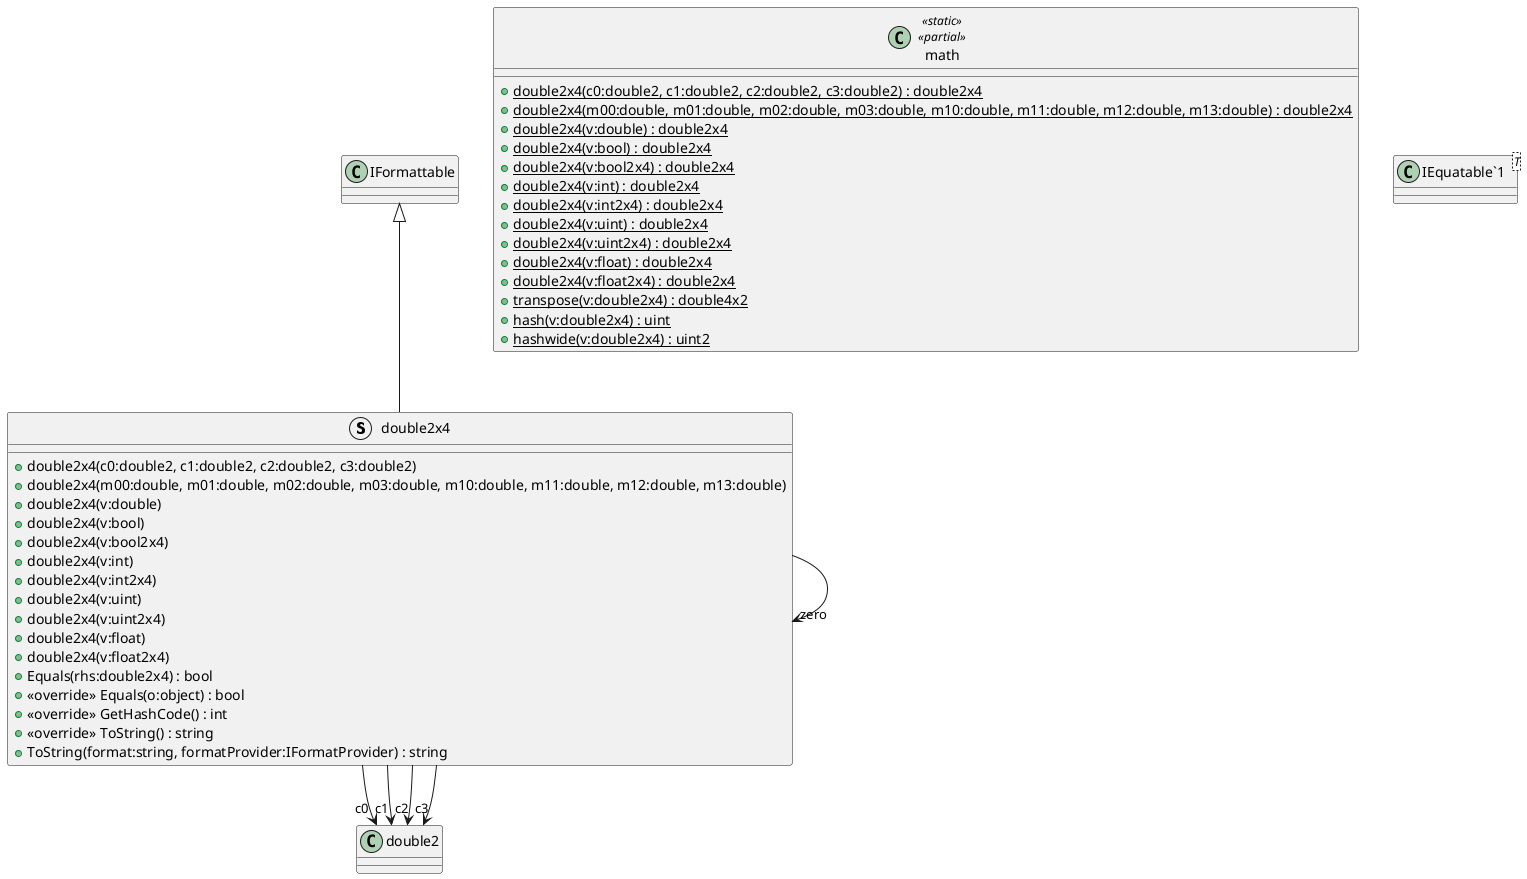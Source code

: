@startuml
struct double2x4 {
    + double2x4(c0:double2, c1:double2, c2:double2, c3:double2)
    + double2x4(m00:double, m01:double, m02:double, m03:double, m10:double, m11:double, m12:double, m13:double)
    + double2x4(v:double)
    + double2x4(v:bool)
    + double2x4(v:bool2x4)
    + double2x4(v:int)
    + double2x4(v:int2x4)
    + double2x4(v:uint)
    + double2x4(v:uint2x4)
    + double2x4(v:float)
    + double2x4(v:float2x4)
    + Equals(rhs:double2x4) : bool
    + <<override>> Equals(o:object) : bool
    + <<override>> GetHashCode() : int
    + <<override>> ToString() : string
    + ToString(format:string, formatProvider:IFormatProvider) : string
}
class math <<static>> <<partial>> {
    + {static} double2x4(c0:double2, c1:double2, c2:double2, c3:double2) : double2x4
    + {static} double2x4(m00:double, m01:double, m02:double, m03:double, m10:double, m11:double, m12:double, m13:double) : double2x4
    + {static} double2x4(v:double) : double2x4
    + {static} double2x4(v:bool) : double2x4
    + {static} double2x4(v:bool2x4) : double2x4
    + {static} double2x4(v:int) : double2x4
    + {static} double2x4(v:int2x4) : double2x4
    + {static} double2x4(v:uint) : double2x4
    + {static} double2x4(v:uint2x4) : double2x4
    + {static} double2x4(v:float) : double2x4
    + {static} double2x4(v:float2x4) : double2x4
    + {static} transpose(v:double2x4) : double4x2
    + {static} hash(v:double2x4) : uint
    + {static} hashwide(v:double2x4) : uint2
}
class "IEquatable`1"<T> {
}
IFormattable <|-- double2x4
double2x4 --> "c0" double2
double2x4 --> "c1" double2
double2x4 --> "c2" double2
double2x4 --> "c3" double2
double2x4 --> "zero" double2x4
@enduml
